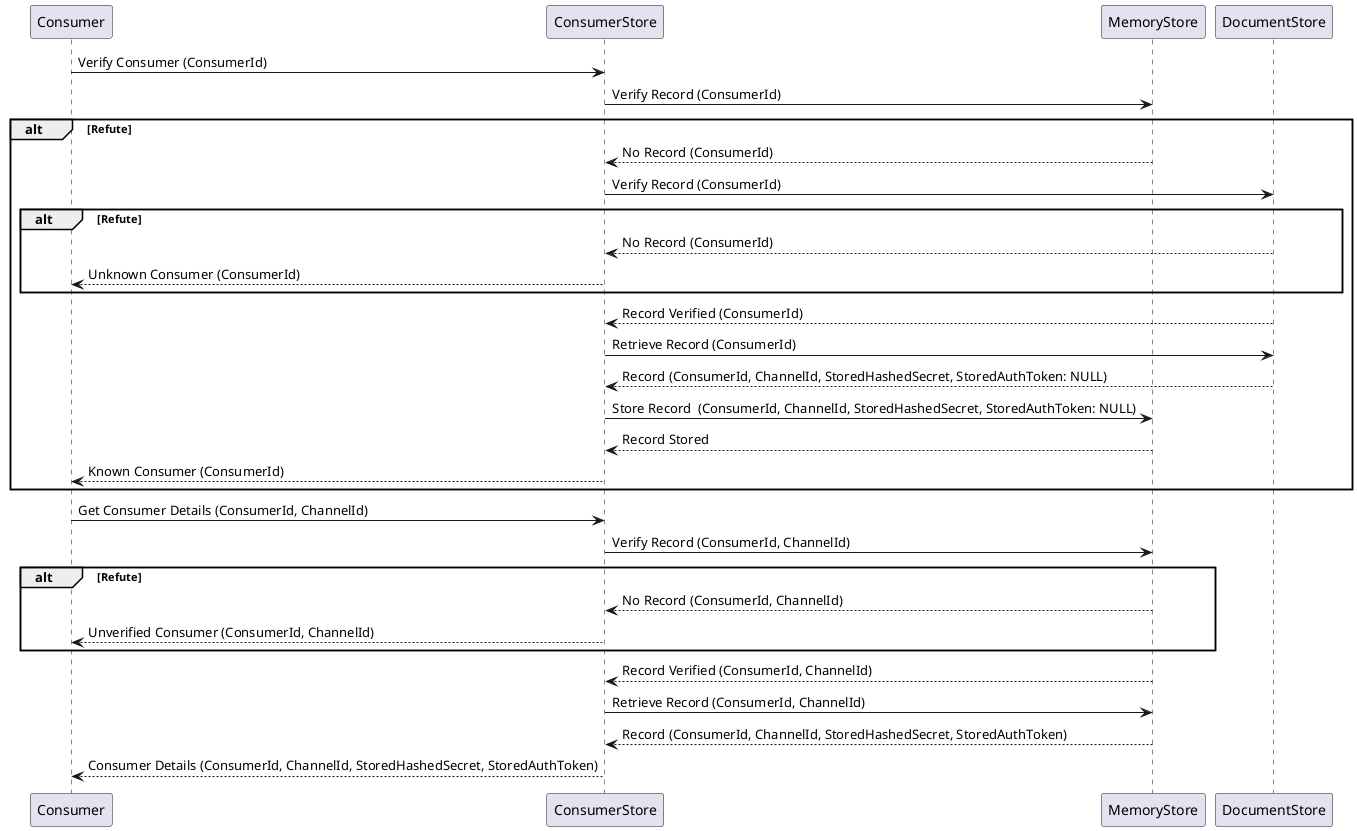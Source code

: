 @startuml ConsumerSubscription
Consumer -> ConsumerStore: Verify Consumer (ConsumerId)
ConsumerStore -> MemoryStore: Verify Record (ConsumerId)
alt Refute
    MemoryStore --> ConsumerStore: No Record (ConsumerId)
    ConsumerStore -> DocumentStore: Verify Record (ConsumerId)
    alt Refute
        DocumentStore --> ConsumerStore: No Record (ConsumerId)
        ConsumerStore --> Consumer: Unknown Consumer (ConsumerId)
    end
    DocumentStore --> ConsumerStore: Record Verified (ConsumerId)
    ConsumerStore -> DocumentStore: Retrieve Record (ConsumerId)
    DocumentStore --> ConsumerStore: Record (ConsumerId, ChannelId, StoredHashedSecret, StoredAuthToken: NULL)
    ConsumerStore -> MemoryStore: Store Record  (ConsumerId, ChannelId, StoredHashedSecret, StoredAuthToken: NULL)
    MemoryStore --> ConsumerStore: Record Stored
    ConsumerStore --> Consumer: Known Consumer (ConsumerId)
end
Consumer -> ConsumerStore: Get Consumer Details (ConsumerId, ChannelId)
ConsumerStore -> MemoryStore: Verify Record (ConsumerId, ChannelId)
alt Refute
    MemoryStore --> ConsumerStore: No Record (ConsumerId, ChannelId)
    ConsumerStore --> Consumer: Unverified Consumer (ConsumerId, ChannelId)
end
MemoryStore --> ConsumerStore: Record Verified (ConsumerId, ChannelId)
ConsumerStore -> MemoryStore: Retrieve Record (ConsumerId, ChannelId)
MemoryStore --> ConsumerStore: Record (ConsumerId, ChannelId, StoredHashedSecret, StoredAuthToken)
ConsumerStore --> Consumer: Consumer Details (ConsumerId, ChannelId, StoredHashedSecret, StoredAuthToken)

@enduml
